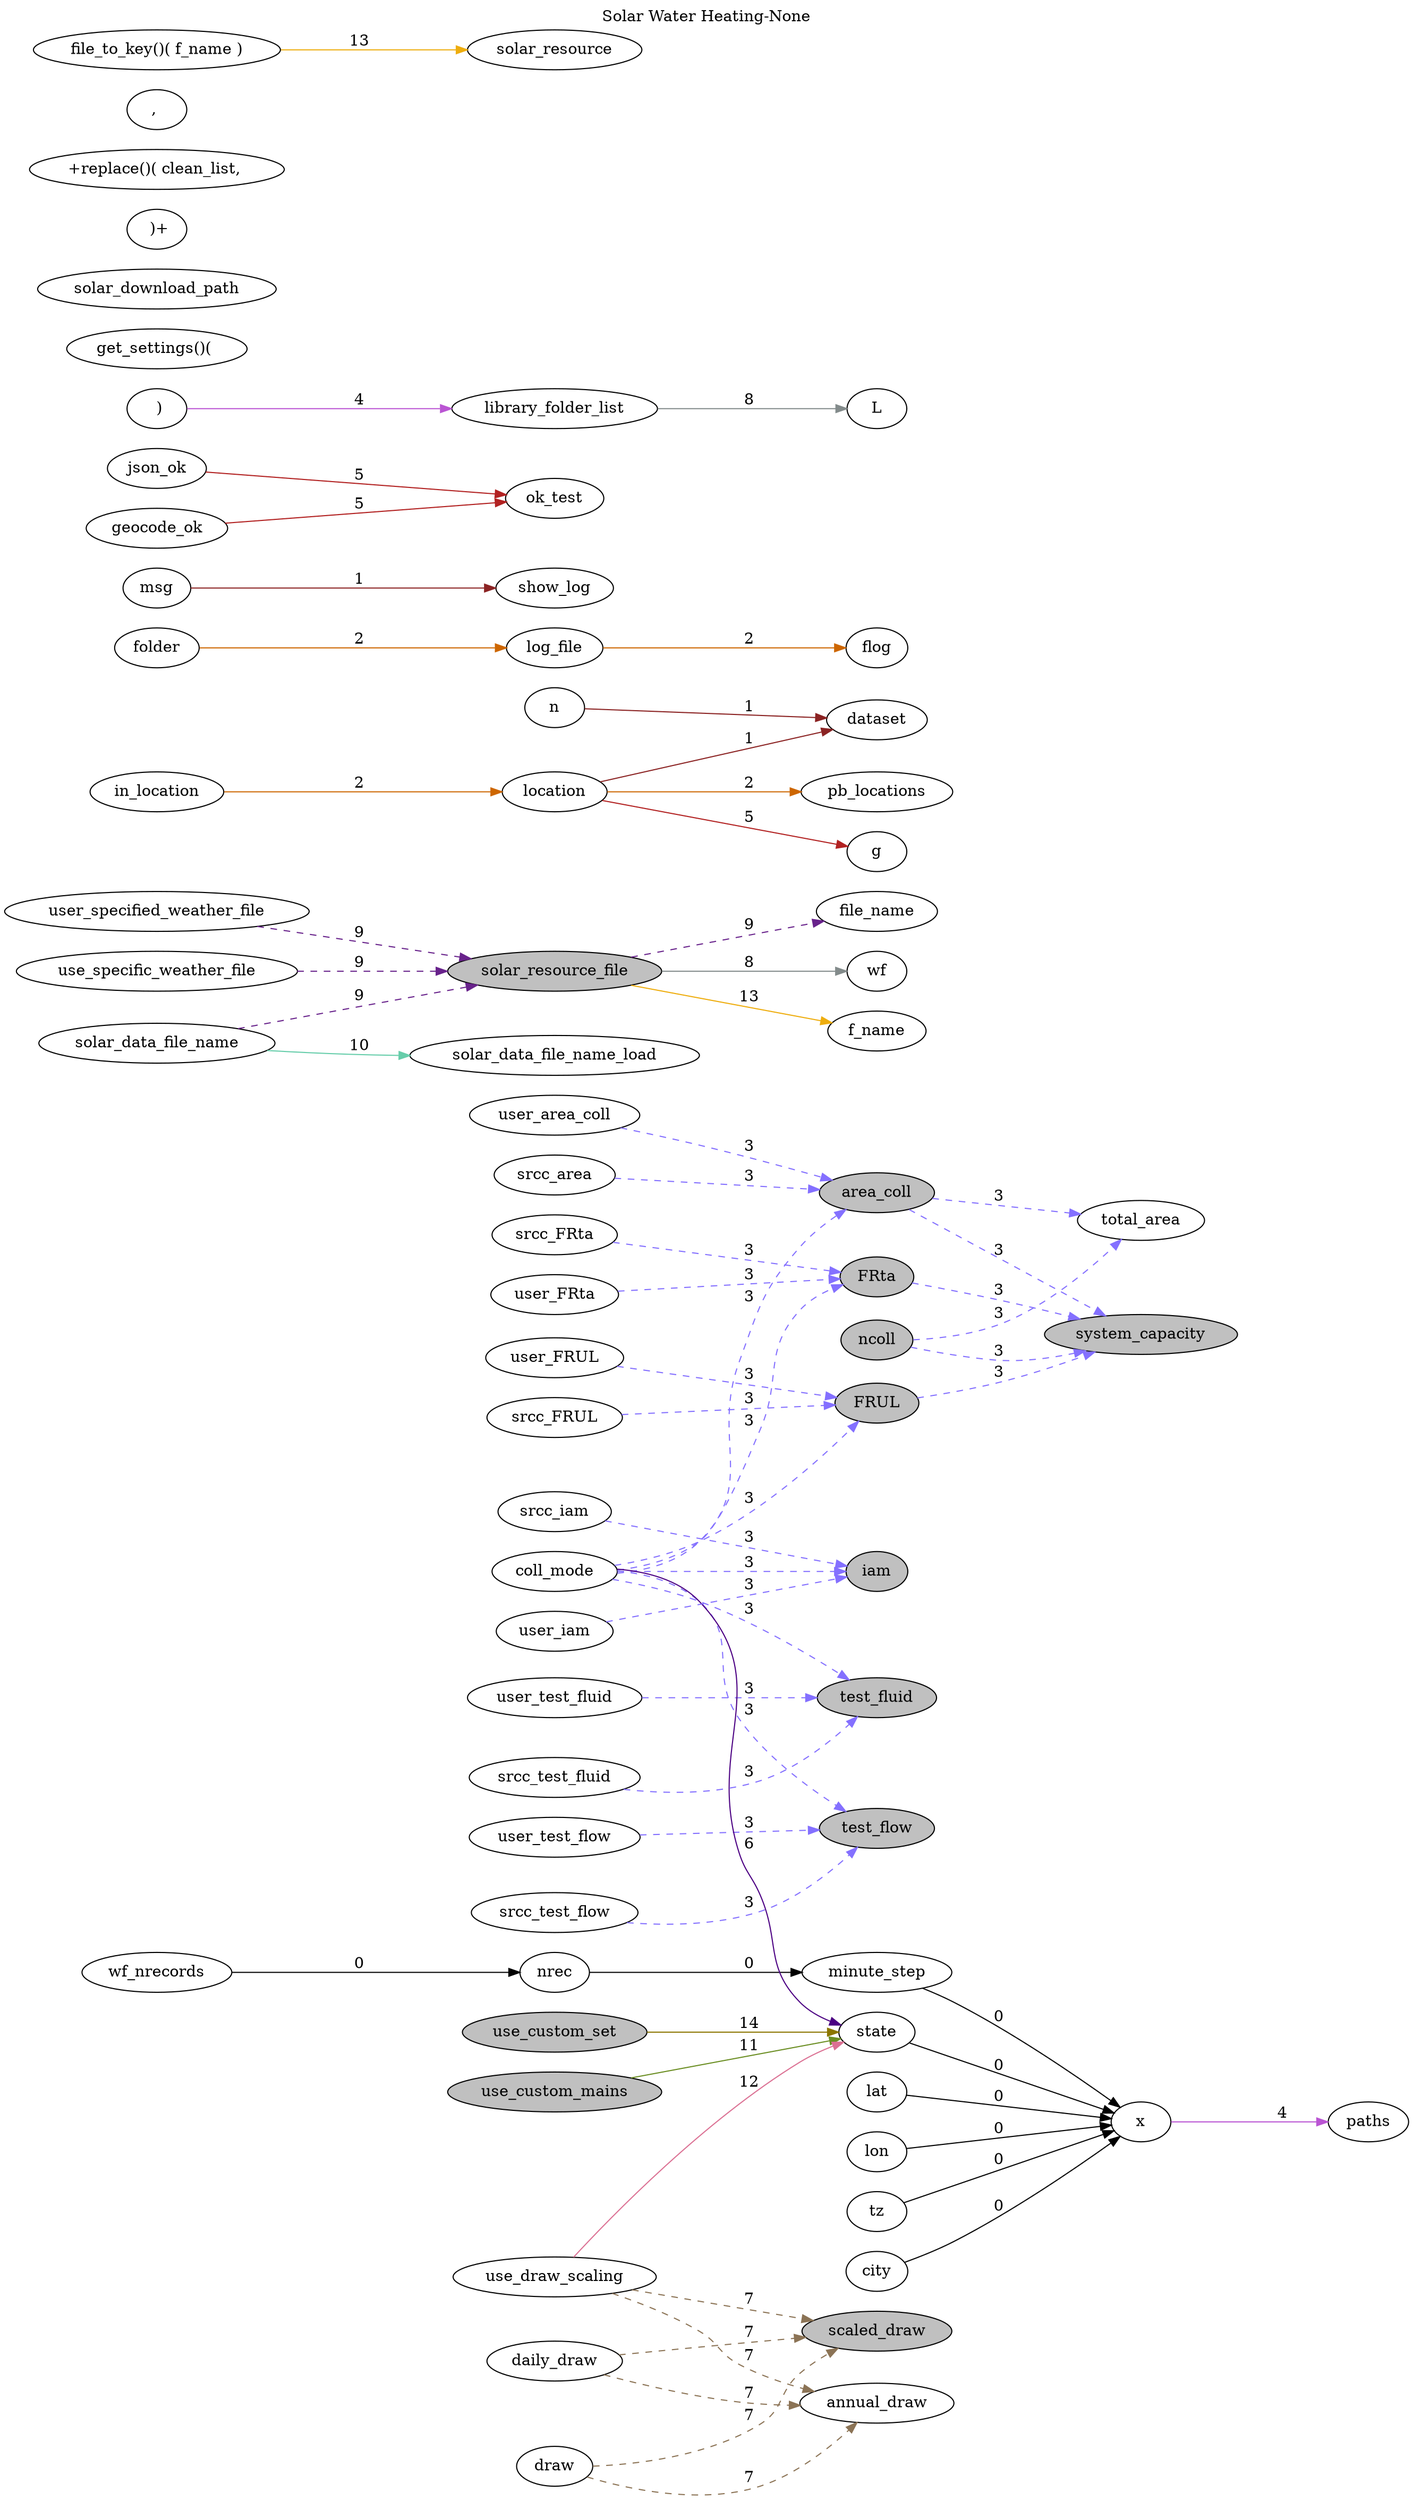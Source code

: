 digraph SolarWaterHeating_None {
	label ="Solar Water Heating-None";
	labelloc=top;
	rankdir=LR;
	ranksep="1";
	"area_coll" [style=filled, fillcolor=grey]
	"system_capacity" [style=filled, fillcolor=grey]
	"FRta" [style=filled, fillcolor=grey]
	"iam" [style=filled, fillcolor=grey]
	"FRUL" [style=filled, fillcolor=grey]
	"ncoll" [style=filled, fillcolor=grey]
	"use_custom_mains" [style=filled, fillcolor=grey]
	"scaled_draw" [style=filled, fillcolor=grey]
	"test_fluid" [style=filled, fillcolor=grey]
	"solar_resource_file" [style=filled, fillcolor=grey]
	"test_flow" [style=filled, fillcolor=grey]
	"use_custom_set" [style=filled, fillcolor=grey]

	"nrec" -> "minute_step" [label=0, color = black];
	"n" -> "dataset" [label=1, color = brown4];
	"folder" -> "log_file" [label=2, color = darkorange3];
	"log_file" -> "flog" [label=2, color = darkorange3];
	"user_test_fluid" -> "test_fluid" [label=3, style=dashed, color = lightslateblue];
	"x" -> "paths" [label=4, color = mediumorchid];
	"location" -> "pb_locations" [label=2, color = darkorange3];
	"location" -> "g" [label=5, color = firebrick];
	"location" -> "dataset" [label=1, color = brown4];
	"user_FRta" -> "FRta" [label=3, style=dashed, color = lightslateblue];
	"user_test_flow" -> "test_flow" [label=3, style=dashed, color = lightslateblue];
	"minute_step" -> "x" [label=0, color = black];
	"srcc_area" -> "area_coll" [label=3, style=dashed, color = lightslateblue];
	"coll_mode" -> "test_fluid" [label=3, style=dashed, color = lightslateblue];
	"coll_mode" -> "FRUL" [label=3, style=dashed, color = lightslateblue];
	"coll_mode" -> "FRta" [label=3, style=dashed, color = lightslateblue];
	"coll_mode" -> "iam" [label=3, style=dashed, color = lightslateblue];
	"coll_mode" -> "area_coll" [label=3, style=dashed, color = lightslateblue];
	"coll_mode" -> "test_flow" [label=3, style=dashed, color = lightslateblue];
	"coll_mode" -> "state" [label=6, color = indigo];
	"area_coll" -> "system_capacity" [label=3, style=dashed, color = lightslateblue];
	"area_coll" -> "total_area" [label=3, style=dashed, color = lightslateblue];
	"msg" -> "show_log" [label=1, color = brown4];
	"draw" -> "scaled_draw" [label=7, style=dashed, color = burlywood4];
	"draw" -> "annual_draw" [label=7, style=dashed, color = burlywood4];
	"user_FRUL" -> "FRUL" [label=3, style=dashed, color = lightslateblue];
	"json_ok" -> "ok_test" [label=5, color = firebrick];
	"FRta" -> "system_capacity" [label=3, style=dashed, color = lightslateblue];
	"library_folder_list" -> "L" [label=8, color = azure4];
	"FRUL" -> "system_capacity" [label=3, style=dashed, color = lightslateblue];
	"daily_draw" -> "scaled_draw" [label=7, style=dashed, color = burlywood4];
	"daily_draw" -> "annual_draw" [label=7, style=dashed, color = burlywood4];
	"use_specific_weather_file" -> "solar_resource_file" [label=9, style=dashed, color = darkorchid4];
	"lat" -> "x" [label=0, color = black];
	"solar_data_file_name" -> "solar_resource_file" [label=9, style=dashed, color = darkorchid4];
	"solar_data_file_name" -> "solar_data_file_name_load" [label=10, color = aquamarine3];
	"srcc_test_fluid" -> "test_fluid" [label=3, style=dashed, color = lightslateblue];
	"ncoll" -> "system_capacity" [label=3, style=dashed, color = lightslateblue];
	"ncoll" -> "total_area" [label=3, style=dashed, color = lightslateblue];
	"lon" -> "x" [label=0, color = black];
	"use_custom_mains" -> "state" [label=11, color = olivedrab];
	"tz" -> "x" [label=0, color = black];
	"wf_nrecords" -> "nrec" [label=0, color = black];
	"in_location" -> "location" [label=2, color = darkorange3];
	"user_area_coll" -> "area_coll" [label=3, style=dashed, color = lightslateblue];
	"get_settings()( "solar_download_path" )+"
"+replace()( clean_list, ";", "
" )" -> "library_folder_list" [label=4, color = mediumorchid];
	"srcc_FRUL" -> "FRUL" [label=3, style=dashed, color = lightslateblue];
	"city" -> "x" [label=0, color = black];
	"srcc_FRta" -> "FRta" [label=3, style=dashed, color = lightslateblue];
	"srcc_test_flow" -> "test_flow" [label=3, style=dashed, color = lightslateblue];
	"srcc_iam" -> "iam" [label=3, style=dashed, color = lightslateblue];
	"user_iam" -> "iam" [label=3, style=dashed, color = lightslateblue];
	"user_specified_weather_file" -> "solar_resource_file" [label=9, style=dashed, color = darkorchid4];
	"geocode_ok" -> "ok_test" [label=5, color = firebrick];
	"use_draw_scaling" -> "scaled_draw" [label=7, style=dashed, color = burlywood4];
	"use_draw_scaling" -> "annual_draw" [label=7, style=dashed, color = burlywood4];
	"use_draw_scaling" -> "state" [label=12, color = palevioletred];
	"state" -> "x" [label=0, color = black];
	"solar_resource_file" -> "file_name" [label=9, style=dashed, color = darkorchid4];
	"solar_resource_file" -> "wf" [label=8, color = azure4];
	"solar_resource_file" -> "f_name" [label=13, color = darkgoldenrod2];
	"use_custom_set" -> "state" [label=14, color = gold4];
	"file_to_key()( f_name )" -> "solar_resource" [label=13, color = darkgoldenrod2];
}